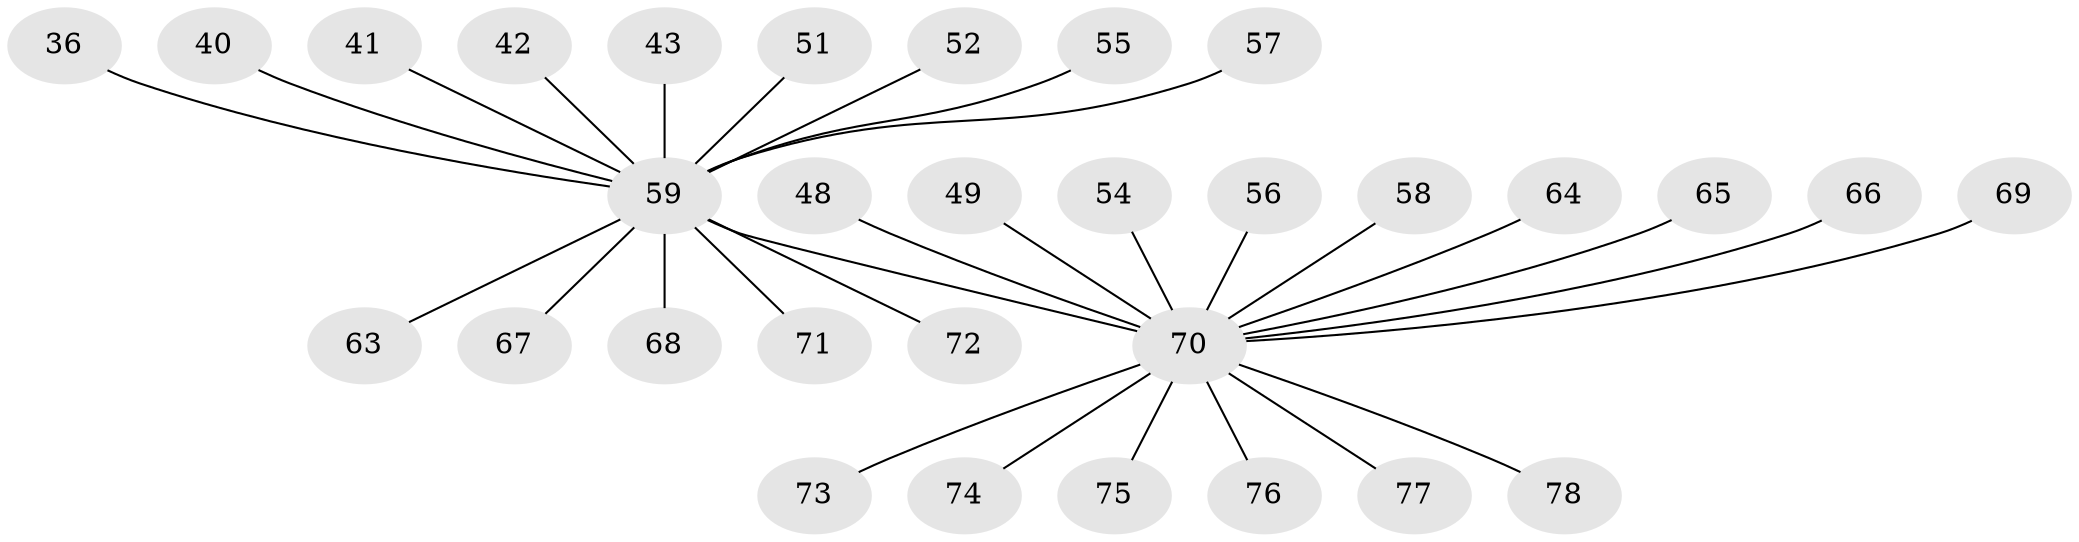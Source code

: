 // original degree distribution, {9: 0.01282051282051282, 13: 0.01282051282051282, 5: 0.02564102564102564, 3: 0.05128205128205128, 7: 0.02564102564102564, 1: 0.6794871794871795, 11: 0.01282051282051282, 6: 0.01282051282051282, 2: 0.14102564102564102, 4: 0.02564102564102564}
// Generated by graph-tools (version 1.1) at 2025/51/03/04/25 21:51:51]
// undirected, 31 vertices, 30 edges
graph export_dot {
graph [start="1"]
  node [color=gray90,style=filled];
  36;
  40;
  41;
  42;
  43;
  48;
  49;
  51;
  52;
  54;
  55 [super="+23"];
  56;
  57;
  58;
  59 [super="+32+15+17+18+21+29+33"];
  63;
  64 [super="+61"];
  65;
  66;
  67 [super="+34"];
  68;
  69 [super="+26"];
  70 [super="+24+27+28+31+46+60+12+14+22+25+30+44+47"];
  71 [super="+37"];
  72 [super="+53+62"];
  73 [super="+16"];
  74;
  75;
  76;
  77 [super="+45"];
  78;
  36 -- 59;
  40 -- 59;
  41 -- 59;
  42 -- 59;
  43 -- 59;
  48 -- 70;
  49 -- 70;
  51 -- 59;
  52 -- 59;
  54 -- 70;
  55 -- 59;
  56 -- 70;
  57 -- 59;
  58 -- 70;
  59 -- 68;
  59 -- 63;
  59 -- 70 [weight=3];
  59 -- 72;
  59 -- 67;
  59 -- 71;
  64 -- 70;
  65 -- 70;
  66 -- 70;
  69 -- 70;
  70 -- 76;
  70 -- 78;
  70 -- 73;
  70 -- 74;
  70 -- 75;
  70 -- 77;
}
